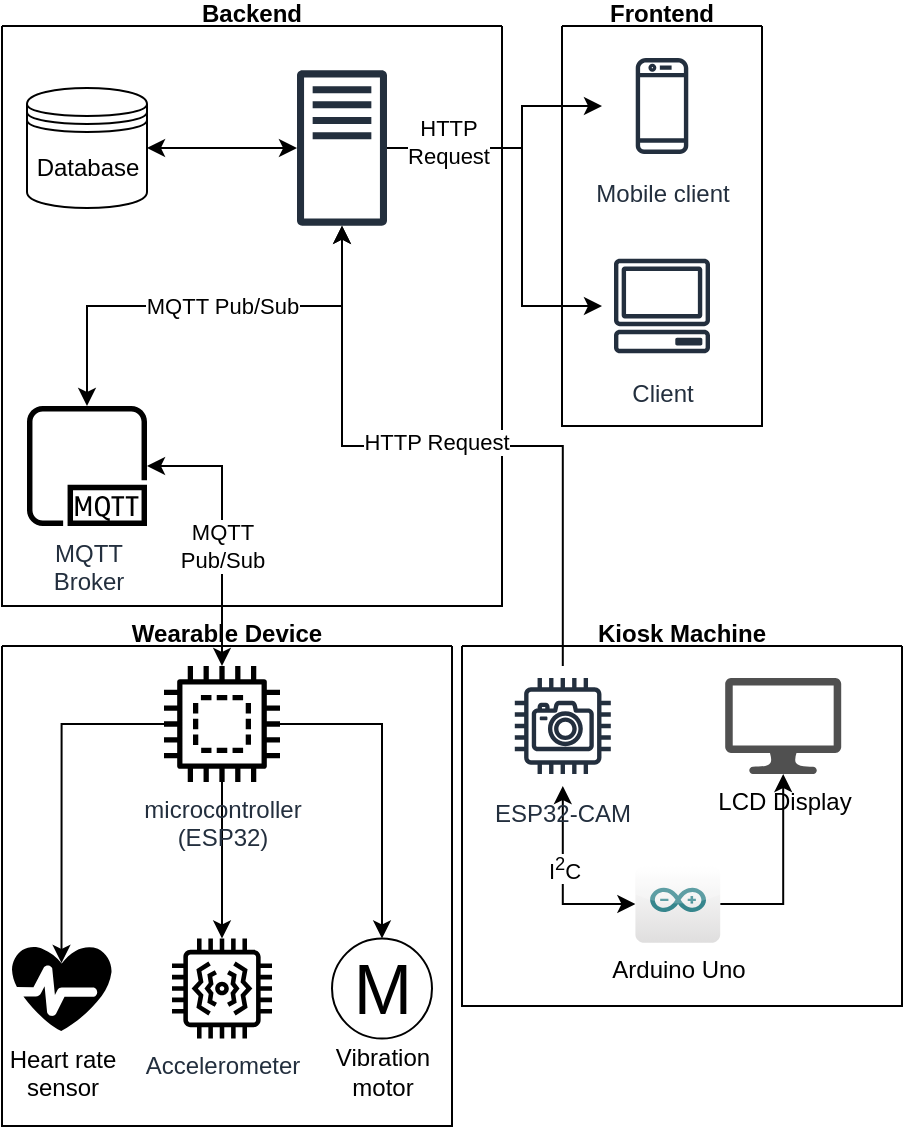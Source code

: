 <mxfile version="26.0.4">
  <diagram name="Page-1" id="CmDeb2Dg6C4OGHvMveD8">
    <mxGraphModel dx="547" dy="854" grid="1" gridSize="10" guides="1" tooltips="1" connect="1" arrows="1" fold="1" page="1" pageScale="1" pageWidth="850" pageHeight="1100" math="0" shadow="0">
      <root>
        <mxCell id="0" />
        <mxCell id="1" parent="0" />
        <mxCell id="a7bMtZhkD-RfQZLr1UU9-57" value="Frontend&#xa;" style="swimlane;startSize=0;" parent="1" vertex="1">
          <mxGeometry x="520" y="350" width="100" height="200" as="geometry" />
        </mxCell>
        <mxCell id="pe1-Tp9h_UtK3wC--4nm-8" value="Mobile client" style="sketch=0;outlineConnect=0;fontColor=#232F3E;gradientColor=none;strokeColor=#232F3E;fillColor=#ffffff;dashed=0;verticalLabelPosition=bottom;verticalAlign=top;align=center;html=1;fontSize=12;fontStyle=0;aspect=fixed;shape=mxgraph.aws4.resourceIcon;resIcon=mxgraph.aws4.mobile_client;" parent="a7bMtZhkD-RfQZLr1UU9-57" vertex="1">
          <mxGeometry x="20" y="10" width="60" height="60" as="geometry" />
        </mxCell>
        <mxCell id="pe1-Tp9h_UtK3wC--4nm-9" value="Client" style="sketch=0;outlineConnect=0;fontColor=#232F3E;gradientColor=none;strokeColor=#232F3E;fillColor=#ffffff;dashed=0;verticalLabelPosition=bottom;verticalAlign=top;align=center;html=1;fontSize=12;fontStyle=0;aspect=fixed;shape=mxgraph.aws4.resourceIcon;resIcon=mxgraph.aws4.client;" parent="a7bMtZhkD-RfQZLr1UU9-57" vertex="1">
          <mxGeometry x="20" y="110" width="60" height="60" as="geometry" />
        </mxCell>
        <mxCell id="a7bMtZhkD-RfQZLr1UU9-58" value="Wearable Device&#xa;" style="swimlane;startSize=0;" parent="1" vertex="1">
          <mxGeometry x="240" y="660" width="225" height="240" as="geometry" />
        </mxCell>
        <mxCell id="a7bMtZhkD-RfQZLr1UU9-50" value="Heart rate&lt;br&gt;sensor" style="verticalLabelPosition=bottom;html=1;verticalAlign=top;align=center;strokeColor=none;fillColor=#000000;shape=mxgraph.azure.health_monitoring;" parent="a7bMtZhkD-RfQZLr1UU9-58" vertex="1">
          <mxGeometry x="5" y="150" width="50" height="42.5" as="geometry" />
        </mxCell>
        <mxCell id="a7bMtZhkD-RfQZLr1UU9-51" value="Accelerometer" style="sketch=0;outlineConnect=0;fontColor=#232F3E;gradientColor=none;fillColor=#000000;strokeColor=none;dashed=0;verticalLabelPosition=bottom;verticalAlign=top;align=center;html=1;fontSize=12;fontStyle=0;aspect=fixed;pointerEvents=1;shape=mxgraph.aws4.iot_thing_vibration_sensor;" parent="a7bMtZhkD-RfQZLr1UU9-58" vertex="1">
          <mxGeometry x="85" y="146.25" width="50" height="50" as="geometry" />
        </mxCell>
        <mxCell id="a7bMtZhkD-RfQZLr1UU9-52" value="M" style="verticalLabelPosition=middle;shadow=0;dashed=0;align=center;html=1;verticalAlign=middle;strokeWidth=1;shape=ellipse;aspect=fixed;fontSize=35;" parent="a7bMtZhkD-RfQZLr1UU9-58" vertex="1">
          <mxGeometry x="165" y="146.25" width="50" height="50" as="geometry" />
        </mxCell>
        <mxCell id="a7bMtZhkD-RfQZLr1UU9-55" style="edgeStyle=orthogonalEdgeStyle;rounded=0;orthogonalLoop=1;jettySize=auto;html=1;" parent="a7bMtZhkD-RfQZLr1UU9-58" source="a7bMtZhkD-RfQZLr1UU9-53" target="a7bMtZhkD-RfQZLr1UU9-51" edge="1">
          <mxGeometry relative="1" as="geometry" />
        </mxCell>
        <mxCell id="a7bMtZhkD-RfQZLr1UU9-56" style="edgeStyle=orthogonalEdgeStyle;rounded=0;orthogonalLoop=1;jettySize=auto;html=1;entryX=0.5;entryY=0;entryDx=0;entryDy=0;" parent="a7bMtZhkD-RfQZLr1UU9-58" source="a7bMtZhkD-RfQZLr1UU9-53" target="a7bMtZhkD-RfQZLr1UU9-52" edge="1">
          <mxGeometry relative="1" as="geometry" />
        </mxCell>
        <mxCell id="a7bMtZhkD-RfQZLr1UU9-53" value="&lt;div&gt;microcontroller&lt;/div&gt;&lt;div&gt;(ESP32)&lt;br&gt;&lt;/div&gt;&lt;div&gt;&lt;br&gt;&lt;/div&gt;" style="sketch=0;outlineConnect=0;fontColor=#232F3E;gradientColor=none;fillColor=#000000;strokeColor=none;dashed=0;verticalLabelPosition=bottom;verticalAlign=top;align=center;html=1;fontSize=12;fontStyle=0;aspect=fixed;pointerEvents=1;shape=mxgraph.aws4.braket_embedded_simulator;" parent="a7bMtZhkD-RfQZLr1UU9-58" vertex="1">
          <mxGeometry x="81" y="10" width="58" height="58" as="geometry" />
        </mxCell>
        <mxCell id="a7bMtZhkD-RfQZLr1UU9-54" style="edgeStyle=orthogonalEdgeStyle;rounded=0;orthogonalLoop=1;jettySize=auto;html=1;entryX=0.495;entryY=0.2;entryDx=0;entryDy=0;entryPerimeter=0;" parent="a7bMtZhkD-RfQZLr1UU9-58" source="a7bMtZhkD-RfQZLr1UU9-53" target="a7bMtZhkD-RfQZLr1UU9-50" edge="1">
          <mxGeometry relative="1" as="geometry" />
        </mxCell>
        <mxCell id="a7bMtZhkD-RfQZLr1UU9-113" value="Vibration&lt;br&gt;motor" style="text;html=1;align=center;verticalAlign=middle;resizable=0;points=[];autosize=1;strokeColor=none;fillColor=none;" parent="a7bMtZhkD-RfQZLr1UU9-58" vertex="1">
          <mxGeometry x="155" y="192.5" width="70" height="40" as="geometry" />
        </mxCell>
        <mxCell id="a7bMtZhkD-RfQZLr1UU9-73" value="Kiosk Machine&#xa;" style="swimlane;startSize=0;" parent="1" vertex="1">
          <mxGeometry x="470" y="660" width="220" height="180" as="geometry" />
        </mxCell>
        <mxCell id="a7bMtZhkD-RfQZLr1UU9-81" style="edgeStyle=orthogonalEdgeStyle;rounded=0;orthogonalLoop=1;jettySize=auto;html=1;startArrow=classic;startFill=1;" parent="a7bMtZhkD-RfQZLr1UU9-73" source="a7bMtZhkD-RfQZLr1UU9-86" target="a7bMtZhkD-RfQZLr1UU9-85" edge="1">
          <mxGeometry relative="1" as="geometry">
            <Array as="points">
              <mxPoint x="50.4" y="129" />
            </Array>
          </mxGeometry>
        </mxCell>
        <mxCell id="a7bMtZhkD-RfQZLr1UU9-82" value="I&lt;sup&gt;2&lt;/sup&gt;C" style="edgeLabel;html=1;align=center;verticalAlign=middle;resizable=0;points=[];" parent="a7bMtZhkD-RfQZLr1UU9-81" vertex="1" connectable="0">
          <mxGeometry x="0.058" y="2" relative="1" as="geometry">
            <mxPoint x="-2" y="-10" as="offset" />
          </mxGeometry>
        </mxCell>
        <mxCell id="a7bMtZhkD-RfQZLr1UU9-83" style="edgeStyle=orthogonalEdgeStyle;rounded=0;orthogonalLoop=1;jettySize=auto;html=1;endArrow=none;endFill=0;startArrow=classic;startFill=1;" parent="a7bMtZhkD-RfQZLr1UU9-73" source="a7bMtZhkD-RfQZLr1UU9-84" target="a7bMtZhkD-RfQZLr1UU9-85" edge="1">
          <mxGeometry relative="1" as="geometry">
            <Array as="points">
              <mxPoint x="160.4" y="129" />
            </Array>
          </mxGeometry>
        </mxCell>
        <mxCell id="a7bMtZhkD-RfQZLr1UU9-84" value="LCD Display" style="sketch=0;pointerEvents=1;shadow=0;dashed=0;html=1;strokeColor=none;fillColor=#505050;labelPosition=center;verticalLabelPosition=bottom;verticalAlign=top;outlineConnect=0;align=center;shape=mxgraph.office.devices.lcd_monitor;" parent="a7bMtZhkD-RfQZLr1UU9-73" vertex="1">
          <mxGeometry x="131.6" y="16" width="58" height="48" as="geometry" />
        </mxCell>
        <mxCell id="a7bMtZhkD-RfQZLr1UU9-85" value="Arduino Uno" style="dashed=0;outlineConnect=0;html=1;align=center;labelPosition=center;verticalLabelPosition=bottom;verticalAlign=top;shape=mxgraph.webicons.arduino;gradientColor=#DFDEDE" parent="a7bMtZhkD-RfQZLr1UU9-73" vertex="1">
          <mxGeometry x="86.7" y="110" width="42.4" height="38.4" as="geometry" />
        </mxCell>
        <mxCell id="a7bMtZhkD-RfQZLr1UU9-86" value="ESP32-CAM" style="sketch=0;outlineConnect=0;fontColor=#232F3E;gradientColor=none;strokeColor=#232F3E;fillColor=#ffffff;dashed=0;verticalLabelPosition=bottom;verticalAlign=top;align=center;html=1;fontSize=12;fontStyle=0;aspect=fixed;shape=mxgraph.aws4.resourceIcon;resIcon=mxgraph.aws4.camera;" parent="a7bMtZhkD-RfQZLr1UU9-73" vertex="1">
          <mxGeometry x="20.4" y="10" width="60" height="60" as="geometry" />
        </mxCell>
        <mxCell id="a7bMtZhkD-RfQZLr1UU9-88" value="Backend&#xa;" style="swimlane;startSize=0;" parent="1" vertex="1">
          <mxGeometry x="240" y="350" width="250" height="290" as="geometry" />
        </mxCell>
        <mxCell id="a7bMtZhkD-RfQZLr1UU9-109" style="edgeStyle=orthogonalEdgeStyle;rounded=0;orthogonalLoop=1;jettySize=auto;html=1;entryX=1;entryY=0.5;entryDx=0;entryDy=0;startArrow=classic;startFill=1;" parent="a7bMtZhkD-RfQZLr1UU9-88" source="pe1-Tp9h_UtK3wC--4nm-2" target="pe1-Tp9h_UtK3wC--4nm-1" edge="1">
          <mxGeometry relative="1" as="geometry" />
        </mxCell>
        <mxCell id="pe1-Tp9h_UtK3wC--4nm-2" value="" style="sketch=0;outlineConnect=0;fontColor=#232F3E;gradientColor=none;fillColor=#232F3D;strokeColor=none;verticalLabelPosition=bottom;verticalAlign=top;align=center;html=1;fontSize=12;fontStyle=0;aspect=fixed;pointerEvents=1;shape=mxgraph.aws4.traditional_server;strokeWidth=1;" parent="a7bMtZhkD-RfQZLr1UU9-88" vertex="1">
          <mxGeometry x="147.5" y="22" width="45" height="78" as="geometry" />
        </mxCell>
        <mxCell id="pe1-Tp9h_UtK3wC--4nm-1" value="Database" style="shape=datastore;whiteSpace=wrap;html=1;" parent="a7bMtZhkD-RfQZLr1UU9-88" vertex="1">
          <mxGeometry x="12.5" y="31" width="60" height="60" as="geometry" />
        </mxCell>
        <mxCell id="a7bMtZhkD-RfQZLr1UU9-89" style="edgeStyle=orthogonalEdgeStyle;rounded=0;orthogonalLoop=1;jettySize=auto;html=1;exitX=0.5;exitY=1;exitDx=0;exitDy=0;" parent="a7bMtZhkD-RfQZLr1UU9-88" source="pe1-Tp9h_UtK3wC--4nm-1" target="pe1-Tp9h_UtK3wC--4nm-1" edge="1">
          <mxGeometry relative="1" as="geometry" />
        </mxCell>
        <mxCell id="a7bMtZhkD-RfQZLr1UU9-104" style="edgeStyle=orthogonalEdgeStyle;rounded=0;orthogonalLoop=1;jettySize=auto;html=1;startArrow=classic;startFill=1;" parent="a7bMtZhkD-RfQZLr1UU9-88" source="pe1-Tp9h_UtK3wC--4nm-3" target="pe1-Tp9h_UtK3wC--4nm-2" edge="1">
          <mxGeometry relative="1" as="geometry">
            <Array as="points">
              <mxPoint x="43" y="140" />
              <mxPoint x="170" y="140" />
            </Array>
          </mxGeometry>
        </mxCell>
        <mxCell id="a7bMtZhkD-RfQZLr1UU9-106" value="MQTT Pub/Sub" style="edgeLabel;html=1;align=center;verticalAlign=middle;resizable=0;points=[];" parent="a7bMtZhkD-RfQZLr1UU9-104" vertex="1" connectable="0">
          <mxGeometry x="-0.195" y="2" relative="1" as="geometry">
            <mxPoint x="30" y="2" as="offset" />
          </mxGeometry>
        </mxCell>
        <mxCell id="pe1-Tp9h_UtK3wC--4nm-3" value="MQTT&lt;br&gt;Broker" style="sketch=0;outlineConnect=0;fontColor=#232F3E;gradientColor=none;fillColor=#000000;strokeColor=none;dashed=0;verticalLabelPosition=bottom;verticalAlign=top;align=center;html=1;fontSize=12;fontStyle=0;aspect=fixed;pointerEvents=1;shape=mxgraph.aws4.mqtt_protocol;" parent="a7bMtZhkD-RfQZLr1UU9-88" vertex="1">
          <mxGeometry x="12.5" y="190" width="60" height="60" as="geometry" />
        </mxCell>
        <mxCell id="a7bMtZhkD-RfQZLr1UU9-102" style="edgeStyle=orthogonalEdgeStyle;rounded=0;orthogonalLoop=1;jettySize=auto;html=1;" parent="1" source="a7bMtZhkD-RfQZLr1UU9-86" target="pe1-Tp9h_UtK3wC--4nm-2" edge="1">
          <mxGeometry relative="1" as="geometry">
            <Array as="points">
              <mxPoint x="520" y="560" />
              <mxPoint x="410" y="560" />
            </Array>
          </mxGeometry>
        </mxCell>
        <mxCell id="a7bMtZhkD-RfQZLr1UU9-107" value="HTTP Request" style="edgeLabel;html=1;align=center;verticalAlign=middle;resizable=0;points=[];" parent="a7bMtZhkD-RfQZLr1UU9-102" vertex="1" connectable="0">
          <mxGeometry x="0.052" y="-2" relative="1" as="geometry">
            <mxPoint as="offset" />
          </mxGeometry>
        </mxCell>
        <mxCell id="a7bMtZhkD-RfQZLr1UU9-103" style="edgeStyle=orthogonalEdgeStyle;rounded=0;orthogonalLoop=1;jettySize=auto;html=1;startArrow=classic;startFill=1;" parent="1" source="a7bMtZhkD-RfQZLr1UU9-53" target="pe1-Tp9h_UtK3wC--4nm-3" edge="1">
          <mxGeometry relative="1" as="geometry">
            <Array as="points">
              <mxPoint x="350" y="570" />
            </Array>
          </mxGeometry>
        </mxCell>
        <mxCell id="a7bMtZhkD-RfQZLr1UU9-105" value="MQTT&lt;br&gt;Pub/Sub" style="edgeLabel;html=1;align=center;verticalAlign=middle;resizable=0;points=[];" parent="a7bMtZhkD-RfQZLr1UU9-103" vertex="1" connectable="0">
          <mxGeometry x="0.055" relative="1" as="geometry">
            <mxPoint y="12" as="offset" />
          </mxGeometry>
        </mxCell>
        <mxCell id="a7bMtZhkD-RfQZLr1UU9-110" style="edgeStyle=orthogonalEdgeStyle;rounded=0;orthogonalLoop=1;jettySize=auto;html=1;" parent="1" source="pe1-Tp9h_UtK3wC--4nm-2" target="pe1-Tp9h_UtK3wC--4nm-8" edge="1">
          <mxGeometry relative="1" as="geometry">
            <Array as="points">
              <mxPoint x="500" y="411" />
              <mxPoint x="500" y="390" />
            </Array>
          </mxGeometry>
        </mxCell>
        <mxCell id="a7bMtZhkD-RfQZLr1UU9-111" style="edgeStyle=orthogonalEdgeStyle;rounded=0;orthogonalLoop=1;jettySize=auto;html=1;" parent="1" source="pe1-Tp9h_UtK3wC--4nm-2" target="pe1-Tp9h_UtK3wC--4nm-9" edge="1">
          <mxGeometry relative="1" as="geometry">
            <Array as="points">
              <mxPoint x="500" y="411" />
              <mxPoint x="500" y="490" />
            </Array>
          </mxGeometry>
        </mxCell>
        <mxCell id="a7bMtZhkD-RfQZLr1UU9-112" value="HTTP&lt;br&gt;Request" style="edgeLabel;html=1;align=center;verticalAlign=middle;resizable=0;points=[];" parent="a7bMtZhkD-RfQZLr1UU9-111" vertex="1" connectable="0">
          <mxGeometry x="-0.672" y="3" relative="1" as="geometry">
            <mxPoint as="offset" />
          </mxGeometry>
        </mxCell>
      </root>
    </mxGraphModel>
  </diagram>
</mxfile>

